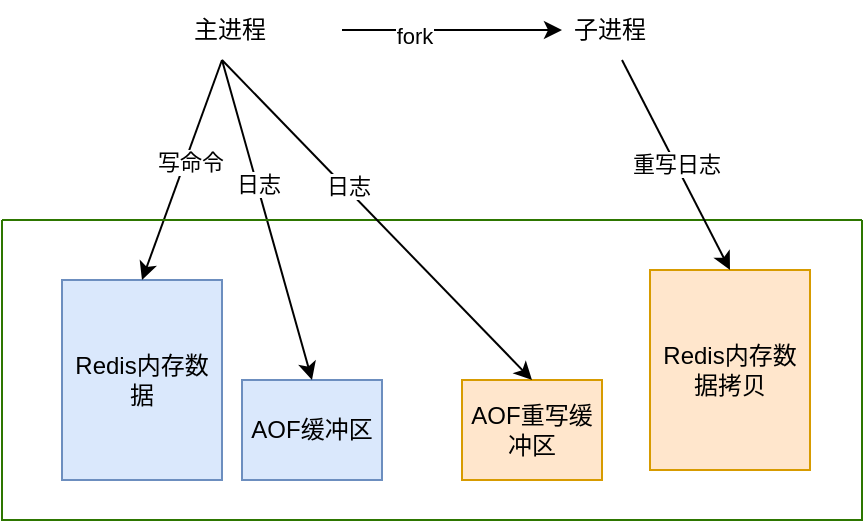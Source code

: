 <mxfile version="21.2.9" type="github">
  <diagram name="第 1 页" id="9da3jleMLT-MGxPRHDiQ">
    <mxGraphModel dx="714" dy="625" grid="1" gridSize="10" guides="1" tooltips="1" connect="1" arrows="1" fold="1" page="1" pageScale="1" pageWidth="827" pageHeight="1169" math="1" shadow="0">
      <root>
        <mxCell id="0" />
        <mxCell id="1" parent="0" />
        <mxCell id="hmrwKDELKxZNLKPjjWZa-2" value="Redis内存数据" style="rounded=0;whiteSpace=wrap;html=1;labelBackgroundColor=none;fillColor=#dae8fc;strokeColor=#6c8ebf;" vertex="1" parent="1">
          <mxGeometry x="80" y="280" width="80" height="100" as="geometry" />
        </mxCell>
        <mxCell id="hmrwKDELKxZNLKPjjWZa-10" value="" style="edgeStyle=orthogonalEdgeStyle;rounded=0;orthogonalLoop=1;jettySize=auto;html=1;" edge="1" parent="1" source="hmrwKDELKxZNLKPjjWZa-3" target="hmrwKDELKxZNLKPjjWZa-9">
          <mxGeometry relative="1" as="geometry" />
        </mxCell>
        <mxCell id="hmrwKDELKxZNLKPjjWZa-11" value="fork" style="edgeLabel;html=1;align=center;verticalAlign=middle;resizable=0;points=[];" vertex="1" connectable="0" parent="hmrwKDELKxZNLKPjjWZa-10">
          <mxGeometry x="-0.345" y="-2" relative="1" as="geometry">
            <mxPoint y="1" as="offset" />
          </mxGeometry>
        </mxCell>
        <mxCell id="hmrwKDELKxZNLKPjjWZa-3" value="主进程" style="text;strokeColor=none;fillColor=none;align=left;verticalAlign=middle;spacingLeft=4;spacingRight=4;overflow=hidden;points=[[0,0.5],[1,0.5]];portConstraint=eastwest;rotatable=0;whiteSpace=wrap;html=1;" vertex="1" parent="1">
          <mxGeometry x="140" y="140" width="80" height="30" as="geometry" />
        </mxCell>
        <mxCell id="hmrwKDELKxZNLKPjjWZa-6" value="AOF缓冲区" style="rounded=0;whiteSpace=wrap;html=1;fillColor=#dae8fc;strokeColor=#6c8ebf;" vertex="1" parent="1">
          <mxGeometry x="170" y="330" width="70" height="50" as="geometry" />
        </mxCell>
        <mxCell id="hmrwKDELKxZNLKPjjWZa-9" value="子进程" style="text;strokeColor=none;fillColor=none;align=left;verticalAlign=middle;spacingLeft=4;spacingRight=4;overflow=hidden;points=[[0,0.5],[1,0.5]];portConstraint=eastwest;rotatable=0;whiteSpace=wrap;html=1;" vertex="1" parent="1">
          <mxGeometry x="330" y="140" width="70" height="30" as="geometry" />
        </mxCell>
        <mxCell id="hmrwKDELKxZNLKPjjWZa-13" value="" style="endArrow=classic;html=1;rounded=0;entryX=0.5;entryY=0;entryDx=0;entryDy=0;" edge="1" parent="1" target="hmrwKDELKxZNLKPjjWZa-2">
          <mxGeometry width="50" height="50" relative="1" as="geometry">
            <mxPoint x="160" y="170" as="sourcePoint" />
            <mxPoint x="210" y="120" as="targetPoint" />
          </mxGeometry>
        </mxCell>
        <mxCell id="hmrwKDELKxZNLKPjjWZa-14" value="写命令" style="edgeLabel;html=1;align=center;verticalAlign=middle;resizable=0;points=[];" vertex="1" connectable="0" parent="hmrwKDELKxZNLKPjjWZa-13">
          <mxGeometry x="-0.096" y="2" relative="1" as="geometry">
            <mxPoint as="offset" />
          </mxGeometry>
        </mxCell>
        <mxCell id="hmrwKDELKxZNLKPjjWZa-18" value="" style="endArrow=classic;html=1;rounded=0;entryX=0.5;entryY=0;entryDx=0;entryDy=0;" edge="1" parent="1" target="hmrwKDELKxZNLKPjjWZa-6">
          <mxGeometry width="50" height="50" relative="1" as="geometry">
            <mxPoint x="160" y="170" as="sourcePoint" />
            <mxPoint x="210" y="120" as="targetPoint" />
          </mxGeometry>
        </mxCell>
        <mxCell id="hmrwKDELKxZNLKPjjWZa-22" value="日志" style="edgeLabel;html=1;align=center;verticalAlign=middle;resizable=0;points=[];" vertex="1" connectable="0" parent="hmrwKDELKxZNLKPjjWZa-18">
          <mxGeometry x="-0.212" relative="1" as="geometry">
            <mxPoint y="-1" as="offset" />
          </mxGeometry>
        </mxCell>
        <mxCell id="hmrwKDELKxZNLKPjjWZa-20" value="" style="swimlane;startSize=0;labelBackgroundColor=none;fillColor=#60a917;strokeColor=#2D7600;fontColor=#ffffff;" vertex="1" parent="1">
          <mxGeometry x="50" y="250" width="430" height="150" as="geometry">
            <mxRectangle x="50" y="250" width="50" height="40" as="alternateBounds" />
          </mxGeometry>
        </mxCell>
        <mxCell id="hmrwKDELKxZNLKPjjWZa-21" value="AOF重写缓冲区" style="rounded=0;whiteSpace=wrap;html=1;fillColor=#ffe6cc;strokeColor=#d79b00;" vertex="1" parent="hmrwKDELKxZNLKPjjWZa-20">
          <mxGeometry x="230" y="80" width="70" height="50" as="geometry" />
        </mxCell>
        <mxCell id="hmrwKDELKxZNLKPjjWZa-26" value="Redis内存数据拷贝" style="rounded=0;whiteSpace=wrap;html=1;fillColor=#ffe6cc;strokeColor=#d79b00;" vertex="1" parent="hmrwKDELKxZNLKPjjWZa-20">
          <mxGeometry x="324" y="25" width="80" height="100" as="geometry" />
        </mxCell>
        <mxCell id="hmrwKDELKxZNLKPjjWZa-24" value="" style="endArrow=classic;html=1;rounded=0;entryX=0.5;entryY=0;entryDx=0;entryDy=0;" edge="1" parent="1" target="hmrwKDELKxZNLKPjjWZa-21">
          <mxGeometry width="50" height="50" relative="1" as="geometry">
            <mxPoint x="160" y="170" as="sourcePoint" />
            <mxPoint x="210" y="120" as="targetPoint" />
          </mxGeometry>
        </mxCell>
        <mxCell id="hmrwKDELKxZNLKPjjWZa-25" value="日志" style="edgeLabel;html=1;align=center;verticalAlign=middle;resizable=0;points=[];" vertex="1" connectable="0" parent="hmrwKDELKxZNLKPjjWZa-24">
          <mxGeometry x="-0.206" y="1" relative="1" as="geometry">
            <mxPoint as="offset" />
          </mxGeometry>
        </mxCell>
        <mxCell id="hmrwKDELKxZNLKPjjWZa-27" value="重写日志" style="endArrow=classic;html=1;rounded=0;entryX=0.5;entryY=0;entryDx=0;entryDy=0;" edge="1" parent="1" target="hmrwKDELKxZNLKPjjWZa-26">
          <mxGeometry width="50" height="50" relative="1" as="geometry">
            <mxPoint x="360" y="170" as="sourcePoint" />
            <mxPoint x="410" y="120" as="targetPoint" />
          </mxGeometry>
        </mxCell>
      </root>
    </mxGraphModel>
  </diagram>
</mxfile>
